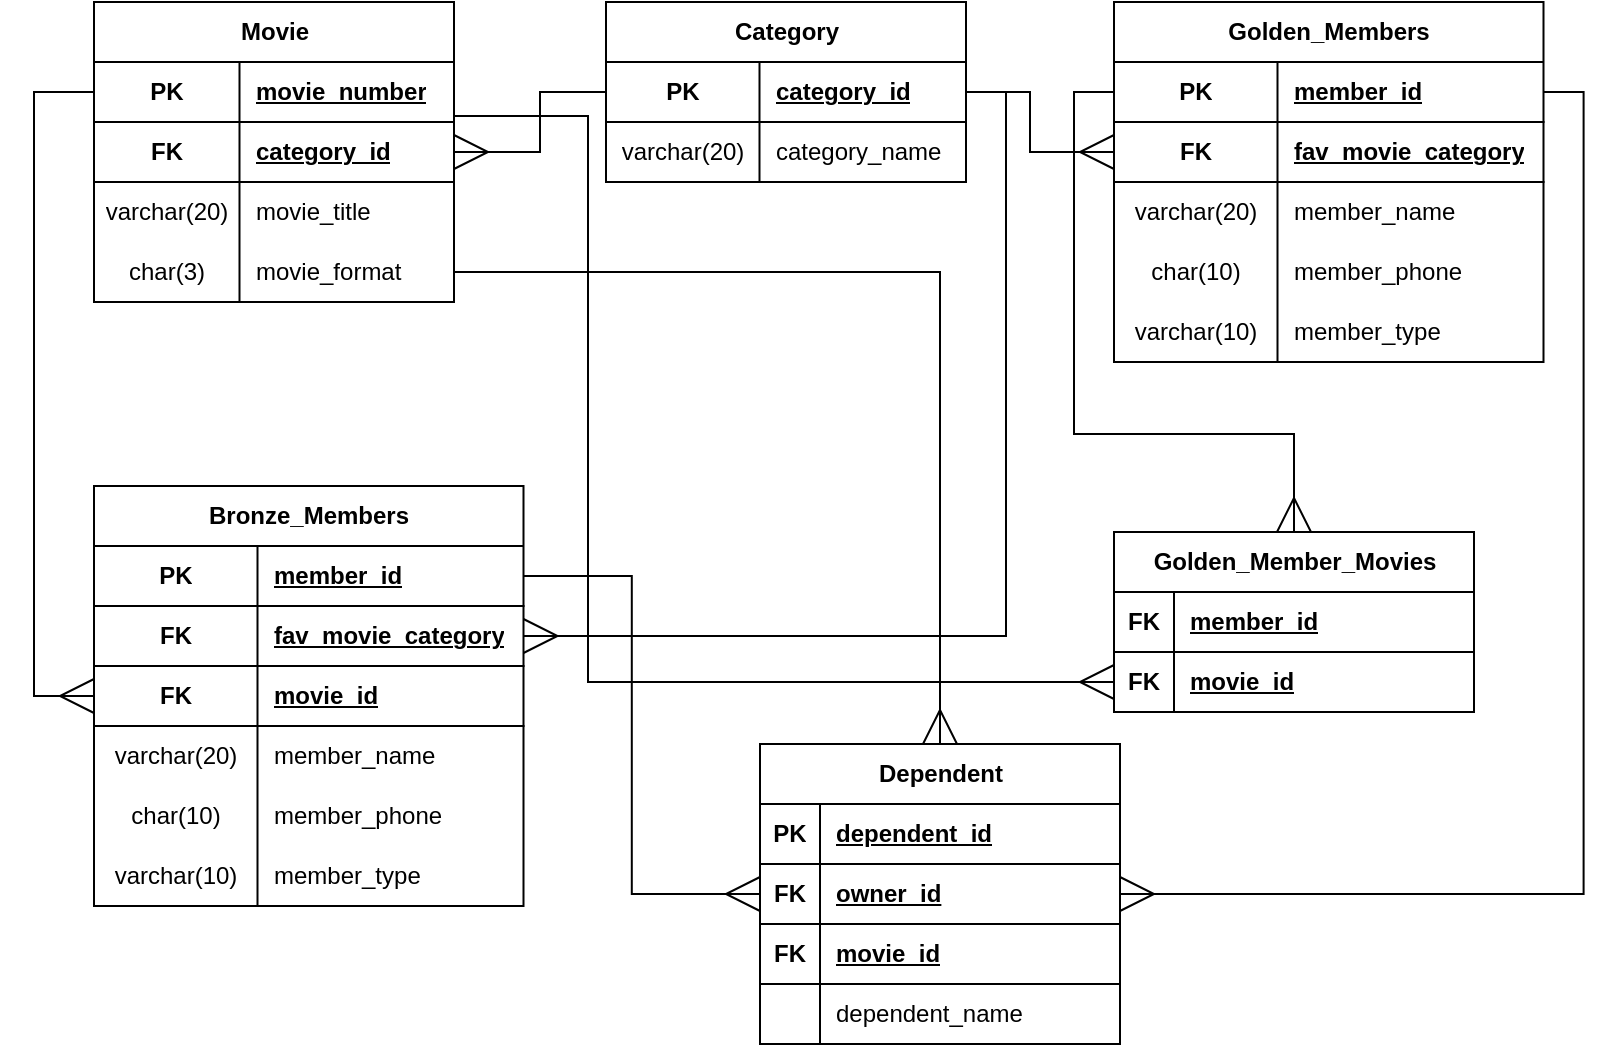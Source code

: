 <mxfile version="24.2.5" type="device">
  <diagram name="Page-1" id="BOvyLtdQUwuWkrEX7ZSR">
    <mxGraphModel dx="880" dy="532" grid="0" gridSize="10" guides="1" tooltips="1" connect="1" arrows="1" fold="1" page="1" pageScale="1" pageWidth="850" pageHeight="1100" math="0" shadow="0">
      <root>
        <mxCell id="0" />
        <mxCell id="1" parent="0" />
        <mxCell id="Q8nabgdmEgYFS3_fuMKw-1" value="Movie" style="shape=table;startSize=30;container=1;collapsible=1;childLayout=tableLayout;fixedRows=1;rowLines=0;fontStyle=1;align=center;resizeLast=1;html=1;" vertex="1" parent="1">
          <mxGeometry x="72" y="64" width="180" height="150" as="geometry" />
        </mxCell>
        <mxCell id="Q8nabgdmEgYFS3_fuMKw-2" value="" style="shape=tableRow;horizontal=0;startSize=0;swimlaneHead=0;swimlaneBody=0;fillColor=none;collapsible=0;dropTarget=0;points=[[0,0.5],[1,0.5]];portConstraint=eastwest;top=0;left=0;right=0;bottom=1;" vertex="1" parent="Q8nabgdmEgYFS3_fuMKw-1">
          <mxGeometry y="30" width="180" height="30" as="geometry" />
        </mxCell>
        <mxCell id="Q8nabgdmEgYFS3_fuMKw-3" value="PK" style="shape=partialRectangle;connectable=0;fillColor=none;top=0;left=0;bottom=0;right=0;fontStyle=1;overflow=hidden;whiteSpace=wrap;html=1;" vertex="1" parent="Q8nabgdmEgYFS3_fuMKw-2">
          <mxGeometry width="72.75" height="30" as="geometry">
            <mxRectangle width="72.75" height="30" as="alternateBounds" />
          </mxGeometry>
        </mxCell>
        <mxCell id="Q8nabgdmEgYFS3_fuMKw-4" value="movie_number" style="shape=partialRectangle;connectable=0;fillColor=none;top=0;left=0;bottom=0;right=0;align=left;spacingLeft=6;fontStyle=5;overflow=hidden;whiteSpace=wrap;html=1;" vertex="1" parent="Q8nabgdmEgYFS3_fuMKw-2">
          <mxGeometry x="72.75" width="107.25" height="30" as="geometry">
            <mxRectangle width="107.25" height="30" as="alternateBounds" />
          </mxGeometry>
        </mxCell>
        <mxCell id="Q8nabgdmEgYFS3_fuMKw-43" style="shape=tableRow;horizontal=0;startSize=0;swimlaneHead=0;swimlaneBody=0;fillColor=none;collapsible=0;dropTarget=0;points=[[0,0.5],[1,0.5]];portConstraint=eastwest;top=0;left=0;right=0;bottom=1;" vertex="1" parent="Q8nabgdmEgYFS3_fuMKw-1">
          <mxGeometry y="60" width="180" height="30" as="geometry" />
        </mxCell>
        <mxCell id="Q8nabgdmEgYFS3_fuMKw-44" value="FK" style="shape=partialRectangle;connectable=0;fillColor=none;top=0;left=0;bottom=0;right=0;fontStyle=1;overflow=hidden;whiteSpace=wrap;html=1;" vertex="1" parent="Q8nabgdmEgYFS3_fuMKw-43">
          <mxGeometry width="72.75" height="30" as="geometry">
            <mxRectangle width="72.75" height="30" as="alternateBounds" />
          </mxGeometry>
        </mxCell>
        <mxCell id="Q8nabgdmEgYFS3_fuMKw-45" value="category_id" style="shape=partialRectangle;connectable=0;fillColor=none;top=0;left=0;bottom=0;right=0;align=left;spacingLeft=6;fontStyle=5;overflow=hidden;whiteSpace=wrap;html=1;" vertex="1" parent="Q8nabgdmEgYFS3_fuMKw-43">
          <mxGeometry x="72.75" width="107.25" height="30" as="geometry">
            <mxRectangle width="107.25" height="30" as="alternateBounds" />
          </mxGeometry>
        </mxCell>
        <mxCell id="Q8nabgdmEgYFS3_fuMKw-5" value="" style="shape=tableRow;horizontal=0;startSize=0;swimlaneHead=0;swimlaneBody=0;fillColor=none;collapsible=0;dropTarget=0;points=[[0,0.5],[1,0.5]];portConstraint=eastwest;top=0;left=0;right=0;bottom=0;" vertex="1" parent="Q8nabgdmEgYFS3_fuMKw-1">
          <mxGeometry y="90" width="180" height="30" as="geometry" />
        </mxCell>
        <mxCell id="Q8nabgdmEgYFS3_fuMKw-6" value="varchar(20)" style="shape=partialRectangle;connectable=0;fillColor=none;top=0;left=0;bottom=0;right=0;editable=1;overflow=hidden;whiteSpace=wrap;html=1;" vertex="1" parent="Q8nabgdmEgYFS3_fuMKw-5">
          <mxGeometry width="72.75" height="30" as="geometry">
            <mxRectangle width="72.75" height="30" as="alternateBounds" />
          </mxGeometry>
        </mxCell>
        <mxCell id="Q8nabgdmEgYFS3_fuMKw-7" value="movie_title" style="shape=partialRectangle;connectable=0;fillColor=none;top=0;left=0;bottom=0;right=0;align=left;spacingLeft=6;overflow=hidden;whiteSpace=wrap;html=1;" vertex="1" parent="Q8nabgdmEgYFS3_fuMKw-5">
          <mxGeometry x="72.75" width="107.25" height="30" as="geometry">
            <mxRectangle width="107.25" height="30" as="alternateBounds" />
          </mxGeometry>
        </mxCell>
        <mxCell id="Q8nabgdmEgYFS3_fuMKw-81" style="shape=tableRow;horizontal=0;startSize=0;swimlaneHead=0;swimlaneBody=0;fillColor=none;collapsible=0;dropTarget=0;points=[[0,0.5],[1,0.5]];portConstraint=eastwest;top=0;left=0;right=0;bottom=0;" vertex="1" parent="Q8nabgdmEgYFS3_fuMKw-1">
          <mxGeometry y="120" width="180" height="30" as="geometry" />
        </mxCell>
        <mxCell id="Q8nabgdmEgYFS3_fuMKw-82" value="char(3)" style="shape=partialRectangle;connectable=0;fillColor=none;top=0;left=0;bottom=0;right=0;editable=1;overflow=hidden;whiteSpace=wrap;html=1;" vertex="1" parent="Q8nabgdmEgYFS3_fuMKw-81">
          <mxGeometry width="72.75" height="30" as="geometry">
            <mxRectangle width="72.75" height="30" as="alternateBounds" />
          </mxGeometry>
        </mxCell>
        <mxCell id="Q8nabgdmEgYFS3_fuMKw-83" value="movie_format" style="shape=partialRectangle;connectable=0;fillColor=none;top=0;left=0;bottom=0;right=0;align=left;spacingLeft=6;overflow=hidden;whiteSpace=wrap;html=1;" vertex="1" parent="Q8nabgdmEgYFS3_fuMKw-81">
          <mxGeometry x="72.75" width="107.25" height="30" as="geometry">
            <mxRectangle width="107.25" height="30" as="alternateBounds" />
          </mxGeometry>
        </mxCell>
        <mxCell id="Q8nabgdmEgYFS3_fuMKw-17" value="Golden_Members" style="shape=table;startSize=30;container=1;collapsible=1;childLayout=tableLayout;fixedRows=1;rowLines=0;fontStyle=1;align=center;resizeLast=1;html=1;" vertex="1" parent="1">
          <mxGeometry x="582" y="64" width="214.75" height="180" as="geometry" />
        </mxCell>
        <mxCell id="Q8nabgdmEgYFS3_fuMKw-18" value="" style="shape=tableRow;horizontal=0;startSize=0;swimlaneHead=0;swimlaneBody=0;fillColor=none;collapsible=0;dropTarget=0;points=[[0,0.5],[1,0.5]];portConstraint=eastwest;top=0;left=0;right=0;bottom=1;" vertex="1" parent="Q8nabgdmEgYFS3_fuMKw-17">
          <mxGeometry y="30" width="214.75" height="30" as="geometry" />
        </mxCell>
        <mxCell id="Q8nabgdmEgYFS3_fuMKw-19" value="PK" style="shape=partialRectangle;connectable=0;fillColor=none;top=0;left=0;bottom=0;right=0;fontStyle=1;overflow=hidden;whiteSpace=wrap;html=1;" vertex="1" parent="Q8nabgdmEgYFS3_fuMKw-18">
          <mxGeometry width="81.75" height="30" as="geometry">
            <mxRectangle width="81.75" height="30" as="alternateBounds" />
          </mxGeometry>
        </mxCell>
        <mxCell id="Q8nabgdmEgYFS3_fuMKw-20" value="member_id" style="shape=partialRectangle;connectable=0;fillColor=none;top=0;left=0;bottom=0;right=0;align=left;spacingLeft=6;fontStyle=5;overflow=hidden;whiteSpace=wrap;html=1;" vertex="1" parent="Q8nabgdmEgYFS3_fuMKw-18">
          <mxGeometry x="81.75" width="133" height="30" as="geometry">
            <mxRectangle width="133" height="30" as="alternateBounds" />
          </mxGeometry>
        </mxCell>
        <mxCell id="Q8nabgdmEgYFS3_fuMKw-47" style="shape=tableRow;horizontal=0;startSize=0;swimlaneHead=0;swimlaneBody=0;fillColor=none;collapsible=0;dropTarget=0;points=[[0,0.5],[1,0.5]];portConstraint=eastwest;top=0;left=0;right=0;bottom=1;" vertex="1" parent="Q8nabgdmEgYFS3_fuMKw-17">
          <mxGeometry y="60" width="214.75" height="30" as="geometry" />
        </mxCell>
        <mxCell id="Q8nabgdmEgYFS3_fuMKw-48" value="FK" style="shape=partialRectangle;connectable=0;fillColor=none;top=0;left=0;bottom=0;right=0;fontStyle=1;overflow=hidden;whiteSpace=wrap;html=1;" vertex="1" parent="Q8nabgdmEgYFS3_fuMKw-47">
          <mxGeometry width="81.75" height="30" as="geometry">
            <mxRectangle width="81.75" height="30" as="alternateBounds" />
          </mxGeometry>
        </mxCell>
        <mxCell id="Q8nabgdmEgYFS3_fuMKw-49" value="fav_movie_category" style="shape=partialRectangle;connectable=0;fillColor=none;top=0;left=0;bottom=0;right=0;align=left;spacingLeft=6;fontStyle=5;overflow=hidden;whiteSpace=wrap;html=1;" vertex="1" parent="Q8nabgdmEgYFS3_fuMKw-47">
          <mxGeometry x="81.75" width="133" height="30" as="geometry">
            <mxRectangle width="133" height="30" as="alternateBounds" />
          </mxGeometry>
        </mxCell>
        <mxCell id="Q8nabgdmEgYFS3_fuMKw-21" value="" style="shape=tableRow;horizontal=0;startSize=0;swimlaneHead=0;swimlaneBody=0;fillColor=none;collapsible=0;dropTarget=0;points=[[0,0.5],[1,0.5]];portConstraint=eastwest;top=0;left=0;right=0;bottom=0;" vertex="1" parent="Q8nabgdmEgYFS3_fuMKw-17">
          <mxGeometry y="90" width="214.75" height="30" as="geometry" />
        </mxCell>
        <mxCell id="Q8nabgdmEgYFS3_fuMKw-22" value="varchar(20)" style="shape=partialRectangle;connectable=0;fillColor=none;top=0;left=0;bottom=0;right=0;editable=1;overflow=hidden;whiteSpace=wrap;html=1;" vertex="1" parent="Q8nabgdmEgYFS3_fuMKw-21">
          <mxGeometry width="81.75" height="30" as="geometry">
            <mxRectangle width="81.75" height="30" as="alternateBounds" />
          </mxGeometry>
        </mxCell>
        <mxCell id="Q8nabgdmEgYFS3_fuMKw-23" value="member_name" style="shape=partialRectangle;connectable=0;fillColor=none;top=0;left=0;bottom=0;right=0;align=left;spacingLeft=6;overflow=hidden;whiteSpace=wrap;html=1;" vertex="1" parent="Q8nabgdmEgYFS3_fuMKw-21">
          <mxGeometry x="81.75" width="133" height="30" as="geometry">
            <mxRectangle width="133" height="30" as="alternateBounds" />
          </mxGeometry>
        </mxCell>
        <mxCell id="Q8nabgdmEgYFS3_fuMKw-24" value="" style="shape=tableRow;horizontal=0;startSize=0;swimlaneHead=0;swimlaneBody=0;fillColor=none;collapsible=0;dropTarget=0;points=[[0,0.5],[1,0.5]];portConstraint=eastwest;top=0;left=0;right=0;bottom=0;" vertex="1" parent="Q8nabgdmEgYFS3_fuMKw-17">
          <mxGeometry y="120" width="214.75" height="30" as="geometry" />
        </mxCell>
        <mxCell id="Q8nabgdmEgYFS3_fuMKw-25" value="char(10)" style="shape=partialRectangle;connectable=0;fillColor=none;top=0;left=0;bottom=0;right=0;editable=1;overflow=hidden;whiteSpace=wrap;html=1;" vertex="1" parent="Q8nabgdmEgYFS3_fuMKw-24">
          <mxGeometry width="81.75" height="30" as="geometry">
            <mxRectangle width="81.75" height="30" as="alternateBounds" />
          </mxGeometry>
        </mxCell>
        <mxCell id="Q8nabgdmEgYFS3_fuMKw-26" value="member_phone" style="shape=partialRectangle;connectable=0;fillColor=none;top=0;left=0;bottom=0;right=0;align=left;spacingLeft=6;overflow=hidden;whiteSpace=wrap;html=1;" vertex="1" parent="Q8nabgdmEgYFS3_fuMKw-24">
          <mxGeometry x="81.75" width="133" height="30" as="geometry">
            <mxRectangle width="133" height="30" as="alternateBounds" />
          </mxGeometry>
        </mxCell>
        <mxCell id="Q8nabgdmEgYFS3_fuMKw-52" style="shape=tableRow;horizontal=0;startSize=0;swimlaneHead=0;swimlaneBody=0;fillColor=none;collapsible=0;dropTarget=0;points=[[0,0.5],[1,0.5]];portConstraint=eastwest;top=0;left=0;right=0;bottom=0;" vertex="1" parent="Q8nabgdmEgYFS3_fuMKw-17">
          <mxGeometry y="150" width="214.75" height="30" as="geometry" />
        </mxCell>
        <mxCell id="Q8nabgdmEgYFS3_fuMKw-53" value="varchar(10)" style="shape=partialRectangle;connectable=0;fillColor=none;top=0;left=0;bottom=0;right=0;editable=1;overflow=hidden;whiteSpace=wrap;html=1;" vertex="1" parent="Q8nabgdmEgYFS3_fuMKw-52">
          <mxGeometry width="81.75" height="30" as="geometry">
            <mxRectangle width="81.75" height="30" as="alternateBounds" />
          </mxGeometry>
        </mxCell>
        <mxCell id="Q8nabgdmEgYFS3_fuMKw-54" value="member_type" style="shape=partialRectangle;connectable=0;fillColor=none;top=0;left=0;bottom=0;right=0;align=left;spacingLeft=6;overflow=hidden;whiteSpace=wrap;html=1;" vertex="1" parent="Q8nabgdmEgYFS3_fuMKw-52">
          <mxGeometry x="81.75" width="133" height="30" as="geometry">
            <mxRectangle width="133" height="30" as="alternateBounds" />
          </mxGeometry>
        </mxCell>
        <mxCell id="Q8nabgdmEgYFS3_fuMKw-30" value="Category" style="shape=table;startSize=30;container=1;collapsible=1;childLayout=tableLayout;fixedRows=1;rowLines=0;fontStyle=1;align=center;resizeLast=1;html=1;" vertex="1" parent="1">
          <mxGeometry x="328" y="64" width="180" height="90" as="geometry" />
        </mxCell>
        <mxCell id="Q8nabgdmEgYFS3_fuMKw-31" value="" style="shape=tableRow;horizontal=0;startSize=0;swimlaneHead=0;swimlaneBody=0;fillColor=none;collapsible=0;dropTarget=0;points=[[0,0.5],[1,0.5]];portConstraint=eastwest;top=0;left=0;right=0;bottom=1;" vertex="1" parent="Q8nabgdmEgYFS3_fuMKw-30">
          <mxGeometry y="30" width="180" height="30" as="geometry" />
        </mxCell>
        <mxCell id="Q8nabgdmEgYFS3_fuMKw-32" value="PK" style="shape=partialRectangle;connectable=0;fillColor=none;top=0;left=0;bottom=0;right=0;fontStyle=1;overflow=hidden;whiteSpace=wrap;html=1;" vertex="1" parent="Q8nabgdmEgYFS3_fuMKw-31">
          <mxGeometry width="76.75" height="30" as="geometry">
            <mxRectangle width="76.75" height="30" as="alternateBounds" />
          </mxGeometry>
        </mxCell>
        <mxCell id="Q8nabgdmEgYFS3_fuMKw-33" value="category_id" style="shape=partialRectangle;connectable=0;fillColor=none;top=0;left=0;bottom=0;right=0;align=left;spacingLeft=6;fontStyle=5;overflow=hidden;whiteSpace=wrap;html=1;" vertex="1" parent="Q8nabgdmEgYFS3_fuMKw-31">
          <mxGeometry x="76.75" width="103.25" height="30" as="geometry">
            <mxRectangle width="103.25" height="30" as="alternateBounds" />
          </mxGeometry>
        </mxCell>
        <mxCell id="Q8nabgdmEgYFS3_fuMKw-34" value="" style="shape=tableRow;horizontal=0;startSize=0;swimlaneHead=0;swimlaneBody=0;fillColor=none;collapsible=0;dropTarget=0;points=[[0,0.5],[1,0.5]];portConstraint=eastwest;top=0;left=0;right=0;bottom=0;" vertex="1" parent="Q8nabgdmEgYFS3_fuMKw-30">
          <mxGeometry y="60" width="180" height="30" as="geometry" />
        </mxCell>
        <mxCell id="Q8nabgdmEgYFS3_fuMKw-35" value="varchar(20)" style="shape=partialRectangle;connectable=0;fillColor=none;top=0;left=0;bottom=0;right=0;editable=1;overflow=hidden;whiteSpace=wrap;html=1;" vertex="1" parent="Q8nabgdmEgYFS3_fuMKw-34">
          <mxGeometry width="76.75" height="30" as="geometry">
            <mxRectangle width="76.75" height="30" as="alternateBounds" />
          </mxGeometry>
        </mxCell>
        <mxCell id="Q8nabgdmEgYFS3_fuMKw-36" value="category_name" style="shape=partialRectangle;connectable=0;fillColor=none;top=0;left=0;bottom=0;right=0;align=left;spacingLeft=6;overflow=hidden;whiteSpace=wrap;html=1;" vertex="1" parent="Q8nabgdmEgYFS3_fuMKw-34">
          <mxGeometry x="76.75" width="103.25" height="30" as="geometry">
            <mxRectangle width="103.25" height="30" as="alternateBounds" />
          </mxGeometry>
        </mxCell>
        <mxCell id="Q8nabgdmEgYFS3_fuMKw-46" style="edgeStyle=orthogonalEdgeStyle;rounded=0;orthogonalLoop=1;jettySize=auto;html=1;exitX=1;exitY=0.5;exitDx=0;exitDy=0;endArrow=none;endFill=0;startArrow=ERmany;startFill=0;endSize=15;startSize=15;" edge="1" parent="1" source="Q8nabgdmEgYFS3_fuMKw-43" target="Q8nabgdmEgYFS3_fuMKw-31">
          <mxGeometry relative="1" as="geometry" />
        </mxCell>
        <mxCell id="Q8nabgdmEgYFS3_fuMKw-51" style="edgeStyle=orthogonalEdgeStyle;rounded=0;orthogonalLoop=1;jettySize=auto;html=1;exitX=1;exitY=0.5;exitDx=0;exitDy=0;entryX=0;entryY=0.5;entryDx=0;entryDy=0;endArrow=ERmany;endFill=0;endSize=15;" edge="1" parent="1" source="Q8nabgdmEgYFS3_fuMKw-31" target="Q8nabgdmEgYFS3_fuMKw-47">
          <mxGeometry relative="1" as="geometry" />
        </mxCell>
        <mxCell id="Q8nabgdmEgYFS3_fuMKw-55" value="Bronze_Members" style="shape=table;startSize=30;container=1;collapsible=1;childLayout=tableLayout;fixedRows=1;rowLines=0;fontStyle=1;align=center;resizeLast=1;html=1;" vertex="1" parent="1">
          <mxGeometry x="72" y="306" width="214.75" height="210" as="geometry" />
        </mxCell>
        <mxCell id="Q8nabgdmEgYFS3_fuMKw-56" value="" style="shape=tableRow;horizontal=0;startSize=0;swimlaneHead=0;swimlaneBody=0;fillColor=none;collapsible=0;dropTarget=0;points=[[0,0.5],[1,0.5]];portConstraint=eastwest;top=0;left=0;right=0;bottom=1;" vertex="1" parent="Q8nabgdmEgYFS3_fuMKw-55">
          <mxGeometry y="30" width="214.75" height="30" as="geometry" />
        </mxCell>
        <mxCell id="Q8nabgdmEgYFS3_fuMKw-57" value="PK" style="shape=partialRectangle;connectable=0;fillColor=none;top=0;left=0;bottom=0;right=0;fontStyle=1;overflow=hidden;whiteSpace=wrap;html=1;" vertex="1" parent="Q8nabgdmEgYFS3_fuMKw-56">
          <mxGeometry width="81.75" height="30" as="geometry">
            <mxRectangle width="81.75" height="30" as="alternateBounds" />
          </mxGeometry>
        </mxCell>
        <mxCell id="Q8nabgdmEgYFS3_fuMKw-58" value="member_id" style="shape=partialRectangle;connectable=0;fillColor=none;top=0;left=0;bottom=0;right=0;align=left;spacingLeft=6;fontStyle=5;overflow=hidden;whiteSpace=wrap;html=1;" vertex="1" parent="Q8nabgdmEgYFS3_fuMKw-56">
          <mxGeometry x="81.75" width="133" height="30" as="geometry">
            <mxRectangle width="133" height="30" as="alternateBounds" />
          </mxGeometry>
        </mxCell>
        <mxCell id="Q8nabgdmEgYFS3_fuMKw-59" style="shape=tableRow;horizontal=0;startSize=0;swimlaneHead=0;swimlaneBody=0;fillColor=none;collapsible=0;dropTarget=0;points=[[0,0.5],[1,0.5]];portConstraint=eastwest;top=0;left=0;right=0;bottom=1;" vertex="1" parent="Q8nabgdmEgYFS3_fuMKw-55">
          <mxGeometry y="60" width="214.75" height="30" as="geometry" />
        </mxCell>
        <mxCell id="Q8nabgdmEgYFS3_fuMKw-60" value="FK" style="shape=partialRectangle;connectable=0;fillColor=none;top=0;left=0;bottom=0;right=0;fontStyle=1;overflow=hidden;whiteSpace=wrap;html=1;" vertex="1" parent="Q8nabgdmEgYFS3_fuMKw-59">
          <mxGeometry width="81.75" height="30" as="geometry">
            <mxRectangle width="81.75" height="30" as="alternateBounds" />
          </mxGeometry>
        </mxCell>
        <mxCell id="Q8nabgdmEgYFS3_fuMKw-61" value="fav_movie_category" style="shape=partialRectangle;connectable=0;fillColor=none;top=0;left=0;bottom=0;right=0;align=left;spacingLeft=6;fontStyle=5;overflow=hidden;whiteSpace=wrap;html=1;" vertex="1" parent="Q8nabgdmEgYFS3_fuMKw-59">
          <mxGeometry x="81.75" width="133" height="30" as="geometry">
            <mxRectangle width="133" height="30" as="alternateBounds" />
          </mxGeometry>
        </mxCell>
        <mxCell id="Q8nabgdmEgYFS3_fuMKw-76" style="shape=tableRow;horizontal=0;startSize=0;swimlaneHead=0;swimlaneBody=0;fillColor=none;collapsible=0;dropTarget=0;points=[[0,0.5],[1,0.5]];portConstraint=eastwest;top=0;left=0;right=0;bottom=1;" vertex="1" parent="Q8nabgdmEgYFS3_fuMKw-55">
          <mxGeometry y="90" width="214.75" height="30" as="geometry" />
        </mxCell>
        <mxCell id="Q8nabgdmEgYFS3_fuMKw-77" value="FK" style="shape=partialRectangle;connectable=0;fillColor=none;top=0;left=0;bottom=0;right=0;fontStyle=1;overflow=hidden;whiteSpace=wrap;html=1;" vertex="1" parent="Q8nabgdmEgYFS3_fuMKw-76">
          <mxGeometry width="81.75" height="30" as="geometry">
            <mxRectangle width="81.75" height="30" as="alternateBounds" />
          </mxGeometry>
        </mxCell>
        <mxCell id="Q8nabgdmEgYFS3_fuMKw-78" value="movie_id" style="shape=partialRectangle;connectable=0;fillColor=none;top=0;left=0;bottom=0;right=0;align=left;spacingLeft=6;fontStyle=5;overflow=hidden;whiteSpace=wrap;html=1;" vertex="1" parent="Q8nabgdmEgYFS3_fuMKw-76">
          <mxGeometry x="81.75" width="133" height="30" as="geometry">
            <mxRectangle width="133" height="30" as="alternateBounds" />
          </mxGeometry>
        </mxCell>
        <mxCell id="Q8nabgdmEgYFS3_fuMKw-62" value="" style="shape=tableRow;horizontal=0;startSize=0;swimlaneHead=0;swimlaneBody=0;fillColor=none;collapsible=0;dropTarget=0;points=[[0,0.5],[1,0.5]];portConstraint=eastwest;top=0;left=0;right=0;bottom=0;" vertex="1" parent="Q8nabgdmEgYFS3_fuMKw-55">
          <mxGeometry y="120" width="214.75" height="30" as="geometry" />
        </mxCell>
        <mxCell id="Q8nabgdmEgYFS3_fuMKw-63" value="varchar(20)" style="shape=partialRectangle;connectable=0;fillColor=none;top=0;left=0;bottom=0;right=0;editable=1;overflow=hidden;whiteSpace=wrap;html=1;" vertex="1" parent="Q8nabgdmEgYFS3_fuMKw-62">
          <mxGeometry width="81.75" height="30" as="geometry">
            <mxRectangle width="81.75" height="30" as="alternateBounds" />
          </mxGeometry>
        </mxCell>
        <mxCell id="Q8nabgdmEgYFS3_fuMKw-64" value="member_name" style="shape=partialRectangle;connectable=0;fillColor=none;top=0;left=0;bottom=0;right=0;align=left;spacingLeft=6;overflow=hidden;whiteSpace=wrap;html=1;" vertex="1" parent="Q8nabgdmEgYFS3_fuMKw-62">
          <mxGeometry x="81.75" width="133" height="30" as="geometry">
            <mxRectangle width="133" height="30" as="alternateBounds" />
          </mxGeometry>
        </mxCell>
        <mxCell id="Q8nabgdmEgYFS3_fuMKw-65" value="" style="shape=tableRow;horizontal=0;startSize=0;swimlaneHead=0;swimlaneBody=0;fillColor=none;collapsible=0;dropTarget=0;points=[[0,0.5],[1,0.5]];portConstraint=eastwest;top=0;left=0;right=0;bottom=0;" vertex="1" parent="Q8nabgdmEgYFS3_fuMKw-55">
          <mxGeometry y="150" width="214.75" height="30" as="geometry" />
        </mxCell>
        <mxCell id="Q8nabgdmEgYFS3_fuMKw-66" value="char(10)" style="shape=partialRectangle;connectable=0;fillColor=none;top=0;left=0;bottom=0;right=0;editable=1;overflow=hidden;whiteSpace=wrap;html=1;" vertex="1" parent="Q8nabgdmEgYFS3_fuMKw-65">
          <mxGeometry width="81.75" height="30" as="geometry">
            <mxRectangle width="81.75" height="30" as="alternateBounds" />
          </mxGeometry>
        </mxCell>
        <mxCell id="Q8nabgdmEgYFS3_fuMKw-67" value="member_phone" style="shape=partialRectangle;connectable=0;fillColor=none;top=0;left=0;bottom=0;right=0;align=left;spacingLeft=6;overflow=hidden;whiteSpace=wrap;html=1;" vertex="1" parent="Q8nabgdmEgYFS3_fuMKw-65">
          <mxGeometry x="81.75" width="133" height="30" as="geometry">
            <mxRectangle width="133" height="30" as="alternateBounds" />
          </mxGeometry>
        </mxCell>
        <mxCell id="Q8nabgdmEgYFS3_fuMKw-68" style="shape=tableRow;horizontal=0;startSize=0;swimlaneHead=0;swimlaneBody=0;fillColor=none;collapsible=0;dropTarget=0;points=[[0,0.5],[1,0.5]];portConstraint=eastwest;top=0;left=0;right=0;bottom=0;" vertex="1" parent="Q8nabgdmEgYFS3_fuMKw-55">
          <mxGeometry y="180" width="214.75" height="30" as="geometry" />
        </mxCell>
        <mxCell id="Q8nabgdmEgYFS3_fuMKw-69" value="varchar(10)" style="shape=partialRectangle;connectable=0;fillColor=none;top=0;left=0;bottom=0;right=0;editable=1;overflow=hidden;whiteSpace=wrap;html=1;" vertex="1" parent="Q8nabgdmEgYFS3_fuMKw-68">
          <mxGeometry width="81.75" height="30" as="geometry">
            <mxRectangle width="81.75" height="30" as="alternateBounds" />
          </mxGeometry>
        </mxCell>
        <mxCell id="Q8nabgdmEgYFS3_fuMKw-70" value="member_type" style="shape=partialRectangle;connectable=0;fillColor=none;top=0;left=0;bottom=0;right=0;align=left;spacingLeft=6;overflow=hidden;whiteSpace=wrap;html=1;" vertex="1" parent="Q8nabgdmEgYFS3_fuMKw-68">
          <mxGeometry x="81.75" width="133" height="30" as="geometry">
            <mxRectangle width="133" height="30" as="alternateBounds" />
          </mxGeometry>
        </mxCell>
        <mxCell id="Q8nabgdmEgYFS3_fuMKw-71" style="edgeStyle=orthogonalEdgeStyle;rounded=0;orthogonalLoop=1;jettySize=auto;html=1;exitX=1;exitY=0.5;exitDx=0;exitDy=0;entryX=1;entryY=0.5;entryDx=0;entryDy=0;endArrow=ERmany;endFill=0;endSize=15;" edge="1" parent="1" source="Q8nabgdmEgYFS3_fuMKw-31" target="Q8nabgdmEgYFS3_fuMKw-59">
          <mxGeometry relative="1" as="geometry" />
        </mxCell>
        <mxCell id="Q8nabgdmEgYFS3_fuMKw-80" style="edgeStyle=orthogonalEdgeStyle;rounded=0;orthogonalLoop=1;jettySize=auto;html=1;exitX=0;exitY=0.5;exitDx=0;exitDy=0;entryX=0;entryY=0.5;entryDx=0;entryDy=0;endArrow=none;endFill=0;startArrow=ERmany;startFill=0;startSize=15;" edge="1" parent="1" source="Q8nabgdmEgYFS3_fuMKw-76" target="Q8nabgdmEgYFS3_fuMKw-2">
          <mxGeometry relative="1" as="geometry" />
        </mxCell>
        <mxCell id="Q8nabgdmEgYFS3_fuMKw-100" style="edgeStyle=orthogonalEdgeStyle;rounded=0;orthogonalLoop=1;jettySize=auto;html=1;exitX=0.5;exitY=0;exitDx=0;exitDy=0;entryX=0;entryY=0.5;entryDx=0;entryDy=0;endArrow=none;endFill=0;startArrow=ERmany;startFill=0;startSize=15;" edge="1" parent="1" source="Q8nabgdmEgYFS3_fuMKw-84" target="Q8nabgdmEgYFS3_fuMKw-18">
          <mxGeometry relative="1" as="geometry">
            <Array as="points">
              <mxPoint x="672" y="280" />
              <mxPoint x="562" y="280" />
              <mxPoint x="562" y="109" />
            </Array>
          </mxGeometry>
        </mxCell>
        <mxCell id="Q8nabgdmEgYFS3_fuMKw-84" value="Golden_Member_Movies" style="shape=table;startSize=30;container=1;collapsible=1;childLayout=tableLayout;fixedRows=1;rowLines=0;fontStyle=1;align=center;resizeLast=1;html=1;" vertex="1" parent="1">
          <mxGeometry x="582" y="329" width="180" height="90" as="geometry" />
        </mxCell>
        <mxCell id="Q8nabgdmEgYFS3_fuMKw-85" value="" style="shape=tableRow;horizontal=0;startSize=0;swimlaneHead=0;swimlaneBody=0;fillColor=none;collapsible=0;dropTarget=0;points=[[0,0.5],[1,0.5]];portConstraint=eastwest;top=0;left=0;right=0;bottom=1;" vertex="1" parent="Q8nabgdmEgYFS3_fuMKw-84">
          <mxGeometry y="30" width="180" height="30" as="geometry" />
        </mxCell>
        <mxCell id="Q8nabgdmEgYFS3_fuMKw-86" value="FK" style="shape=partialRectangle;connectable=0;fillColor=none;top=0;left=0;bottom=0;right=0;fontStyle=1;overflow=hidden;whiteSpace=wrap;html=1;" vertex="1" parent="Q8nabgdmEgYFS3_fuMKw-85">
          <mxGeometry width="30" height="30" as="geometry">
            <mxRectangle width="30" height="30" as="alternateBounds" />
          </mxGeometry>
        </mxCell>
        <mxCell id="Q8nabgdmEgYFS3_fuMKw-87" value="member_id" style="shape=partialRectangle;connectable=0;fillColor=none;top=0;left=0;bottom=0;right=0;align=left;spacingLeft=6;fontStyle=5;overflow=hidden;whiteSpace=wrap;html=1;" vertex="1" parent="Q8nabgdmEgYFS3_fuMKw-85">
          <mxGeometry x="30" width="150" height="30" as="geometry">
            <mxRectangle width="150" height="30" as="alternateBounds" />
          </mxGeometry>
        </mxCell>
        <mxCell id="Q8nabgdmEgYFS3_fuMKw-97" style="shape=tableRow;horizontal=0;startSize=0;swimlaneHead=0;swimlaneBody=0;fillColor=none;collapsible=0;dropTarget=0;points=[[0,0.5],[1,0.5]];portConstraint=eastwest;top=0;left=0;right=0;bottom=1;" vertex="1" parent="Q8nabgdmEgYFS3_fuMKw-84">
          <mxGeometry y="60" width="180" height="30" as="geometry" />
        </mxCell>
        <mxCell id="Q8nabgdmEgYFS3_fuMKw-98" value="FK" style="shape=partialRectangle;connectable=0;fillColor=none;top=0;left=0;bottom=0;right=0;fontStyle=1;overflow=hidden;whiteSpace=wrap;html=1;" vertex="1" parent="Q8nabgdmEgYFS3_fuMKw-97">
          <mxGeometry width="30" height="30" as="geometry">
            <mxRectangle width="30" height="30" as="alternateBounds" />
          </mxGeometry>
        </mxCell>
        <mxCell id="Q8nabgdmEgYFS3_fuMKw-99" value="movie_id" style="shape=partialRectangle;connectable=0;fillColor=none;top=0;left=0;bottom=0;right=0;align=left;spacingLeft=6;fontStyle=5;overflow=hidden;whiteSpace=wrap;html=1;" vertex="1" parent="Q8nabgdmEgYFS3_fuMKw-97">
          <mxGeometry x="30" width="150" height="30" as="geometry">
            <mxRectangle width="150" height="30" as="alternateBounds" />
          </mxGeometry>
        </mxCell>
        <mxCell id="Q8nabgdmEgYFS3_fuMKw-101" style="edgeStyle=orthogonalEdgeStyle;rounded=0;orthogonalLoop=1;jettySize=auto;html=1;exitX=1;exitY=0.5;exitDx=0;exitDy=0;entryX=0;entryY=0.5;entryDx=0;entryDy=0;endArrow=ERmany;endFill=0;endSize=15;" edge="1" parent="1" source="Q8nabgdmEgYFS3_fuMKw-2" target="Q8nabgdmEgYFS3_fuMKw-97">
          <mxGeometry relative="1" as="geometry">
            <Array as="points">
              <mxPoint x="252" y="121" />
              <mxPoint x="319" y="121" />
              <mxPoint x="319" y="404" />
            </Array>
          </mxGeometry>
        </mxCell>
        <mxCell id="Q8nabgdmEgYFS3_fuMKw-102" value="Dependent" style="shape=table;startSize=30;container=1;collapsible=1;childLayout=tableLayout;fixedRows=1;rowLines=0;fontStyle=1;align=center;resizeLast=1;html=1;" vertex="1" parent="1">
          <mxGeometry x="405" y="435" width="180" height="150" as="geometry" />
        </mxCell>
        <mxCell id="Q8nabgdmEgYFS3_fuMKw-103" value="" style="shape=tableRow;horizontal=0;startSize=0;swimlaneHead=0;swimlaneBody=0;fillColor=none;collapsible=0;dropTarget=0;points=[[0,0.5],[1,0.5]];portConstraint=eastwest;top=0;left=0;right=0;bottom=1;" vertex="1" parent="Q8nabgdmEgYFS3_fuMKw-102">
          <mxGeometry y="30" width="180" height="30" as="geometry" />
        </mxCell>
        <mxCell id="Q8nabgdmEgYFS3_fuMKw-104" value="PK" style="shape=partialRectangle;connectable=0;fillColor=none;top=0;left=0;bottom=0;right=0;fontStyle=1;overflow=hidden;whiteSpace=wrap;html=1;" vertex="1" parent="Q8nabgdmEgYFS3_fuMKw-103">
          <mxGeometry width="30" height="30" as="geometry">
            <mxRectangle width="30" height="30" as="alternateBounds" />
          </mxGeometry>
        </mxCell>
        <mxCell id="Q8nabgdmEgYFS3_fuMKw-105" value="dependent_id" style="shape=partialRectangle;connectable=0;fillColor=none;top=0;left=0;bottom=0;right=0;align=left;spacingLeft=6;fontStyle=5;overflow=hidden;whiteSpace=wrap;html=1;" vertex="1" parent="Q8nabgdmEgYFS3_fuMKw-103">
          <mxGeometry x="30" width="150" height="30" as="geometry">
            <mxRectangle width="150" height="30" as="alternateBounds" />
          </mxGeometry>
        </mxCell>
        <mxCell id="Q8nabgdmEgYFS3_fuMKw-115" style="shape=tableRow;horizontal=0;startSize=0;swimlaneHead=0;swimlaneBody=0;fillColor=none;collapsible=0;dropTarget=0;points=[[0,0.5],[1,0.5]];portConstraint=eastwest;top=0;left=0;right=0;bottom=1;" vertex="1" parent="Q8nabgdmEgYFS3_fuMKw-102">
          <mxGeometry y="60" width="180" height="30" as="geometry" />
        </mxCell>
        <mxCell id="Q8nabgdmEgYFS3_fuMKw-116" value="FK" style="shape=partialRectangle;connectable=0;fillColor=none;top=0;left=0;bottom=0;right=0;fontStyle=1;overflow=hidden;whiteSpace=wrap;html=1;" vertex="1" parent="Q8nabgdmEgYFS3_fuMKw-115">
          <mxGeometry width="30" height="30" as="geometry">
            <mxRectangle width="30" height="30" as="alternateBounds" />
          </mxGeometry>
        </mxCell>
        <mxCell id="Q8nabgdmEgYFS3_fuMKw-117" value="owner_id" style="shape=partialRectangle;connectable=0;fillColor=none;top=0;left=0;bottom=0;right=0;align=left;spacingLeft=6;fontStyle=5;overflow=hidden;whiteSpace=wrap;html=1;" vertex="1" parent="Q8nabgdmEgYFS3_fuMKw-115">
          <mxGeometry x="30" width="150" height="30" as="geometry">
            <mxRectangle width="150" height="30" as="alternateBounds" />
          </mxGeometry>
        </mxCell>
        <mxCell id="Q8nabgdmEgYFS3_fuMKw-120" style="shape=tableRow;horizontal=0;startSize=0;swimlaneHead=0;swimlaneBody=0;fillColor=none;collapsible=0;dropTarget=0;points=[[0,0.5],[1,0.5]];portConstraint=eastwest;top=0;left=0;right=0;bottom=1;" vertex="1" parent="Q8nabgdmEgYFS3_fuMKw-102">
          <mxGeometry y="90" width="180" height="30" as="geometry" />
        </mxCell>
        <mxCell id="Q8nabgdmEgYFS3_fuMKw-121" value="FK" style="shape=partialRectangle;connectable=0;fillColor=none;top=0;left=0;bottom=0;right=0;fontStyle=1;overflow=hidden;whiteSpace=wrap;html=1;" vertex="1" parent="Q8nabgdmEgYFS3_fuMKw-120">
          <mxGeometry width="30" height="30" as="geometry">
            <mxRectangle width="30" height="30" as="alternateBounds" />
          </mxGeometry>
        </mxCell>
        <mxCell id="Q8nabgdmEgYFS3_fuMKw-122" value="movie_id" style="shape=partialRectangle;connectable=0;fillColor=none;top=0;left=0;bottom=0;right=0;align=left;spacingLeft=6;fontStyle=5;overflow=hidden;whiteSpace=wrap;html=1;" vertex="1" parent="Q8nabgdmEgYFS3_fuMKw-120">
          <mxGeometry x="30" width="150" height="30" as="geometry">
            <mxRectangle width="150" height="30" as="alternateBounds" />
          </mxGeometry>
        </mxCell>
        <mxCell id="Q8nabgdmEgYFS3_fuMKw-106" value="" style="shape=tableRow;horizontal=0;startSize=0;swimlaneHead=0;swimlaneBody=0;fillColor=none;collapsible=0;dropTarget=0;points=[[0,0.5],[1,0.5]];portConstraint=eastwest;top=0;left=0;right=0;bottom=0;" vertex="1" parent="Q8nabgdmEgYFS3_fuMKw-102">
          <mxGeometry y="120" width="180" height="30" as="geometry" />
        </mxCell>
        <mxCell id="Q8nabgdmEgYFS3_fuMKw-107" value="" style="shape=partialRectangle;connectable=0;fillColor=none;top=0;left=0;bottom=0;right=0;editable=1;overflow=hidden;whiteSpace=wrap;html=1;" vertex="1" parent="Q8nabgdmEgYFS3_fuMKw-106">
          <mxGeometry width="30" height="30" as="geometry">
            <mxRectangle width="30" height="30" as="alternateBounds" />
          </mxGeometry>
        </mxCell>
        <mxCell id="Q8nabgdmEgYFS3_fuMKw-108" value="dependent_name" style="shape=partialRectangle;connectable=0;fillColor=none;top=0;left=0;bottom=0;right=0;align=left;spacingLeft=6;overflow=hidden;whiteSpace=wrap;html=1;" vertex="1" parent="Q8nabgdmEgYFS3_fuMKw-106">
          <mxGeometry x="30" width="150" height="30" as="geometry">
            <mxRectangle width="150" height="30" as="alternateBounds" />
          </mxGeometry>
        </mxCell>
        <mxCell id="Q8nabgdmEgYFS3_fuMKw-118" style="edgeStyle=orthogonalEdgeStyle;rounded=0;orthogonalLoop=1;jettySize=auto;html=1;exitX=1;exitY=0.5;exitDx=0;exitDy=0;entryX=1;entryY=0.5;entryDx=0;entryDy=0;endArrow=ERmany;endFill=0;endSize=15;" edge="1" parent="1" source="Q8nabgdmEgYFS3_fuMKw-18" target="Q8nabgdmEgYFS3_fuMKw-115">
          <mxGeometry relative="1" as="geometry" />
        </mxCell>
        <mxCell id="Q8nabgdmEgYFS3_fuMKw-119" style="edgeStyle=orthogonalEdgeStyle;rounded=0;orthogonalLoop=1;jettySize=auto;html=1;exitX=1;exitY=0.5;exitDx=0;exitDy=0;entryX=0;entryY=0.5;entryDx=0;entryDy=0;endArrow=ERmany;endFill=0;endSize=15;" edge="1" parent="1" source="Q8nabgdmEgYFS3_fuMKw-56" target="Q8nabgdmEgYFS3_fuMKw-115">
          <mxGeometry relative="1" as="geometry" />
        </mxCell>
        <mxCell id="Q8nabgdmEgYFS3_fuMKw-123" style="edgeStyle=orthogonalEdgeStyle;rounded=0;orthogonalLoop=1;jettySize=auto;html=1;exitX=1;exitY=0.5;exitDx=0;exitDy=0;endArrow=ERmany;endFill=0;endSize=15;" edge="1" parent="1" source="Q8nabgdmEgYFS3_fuMKw-81" target="Q8nabgdmEgYFS3_fuMKw-102">
          <mxGeometry relative="1" as="geometry" />
        </mxCell>
      </root>
    </mxGraphModel>
  </diagram>
</mxfile>
